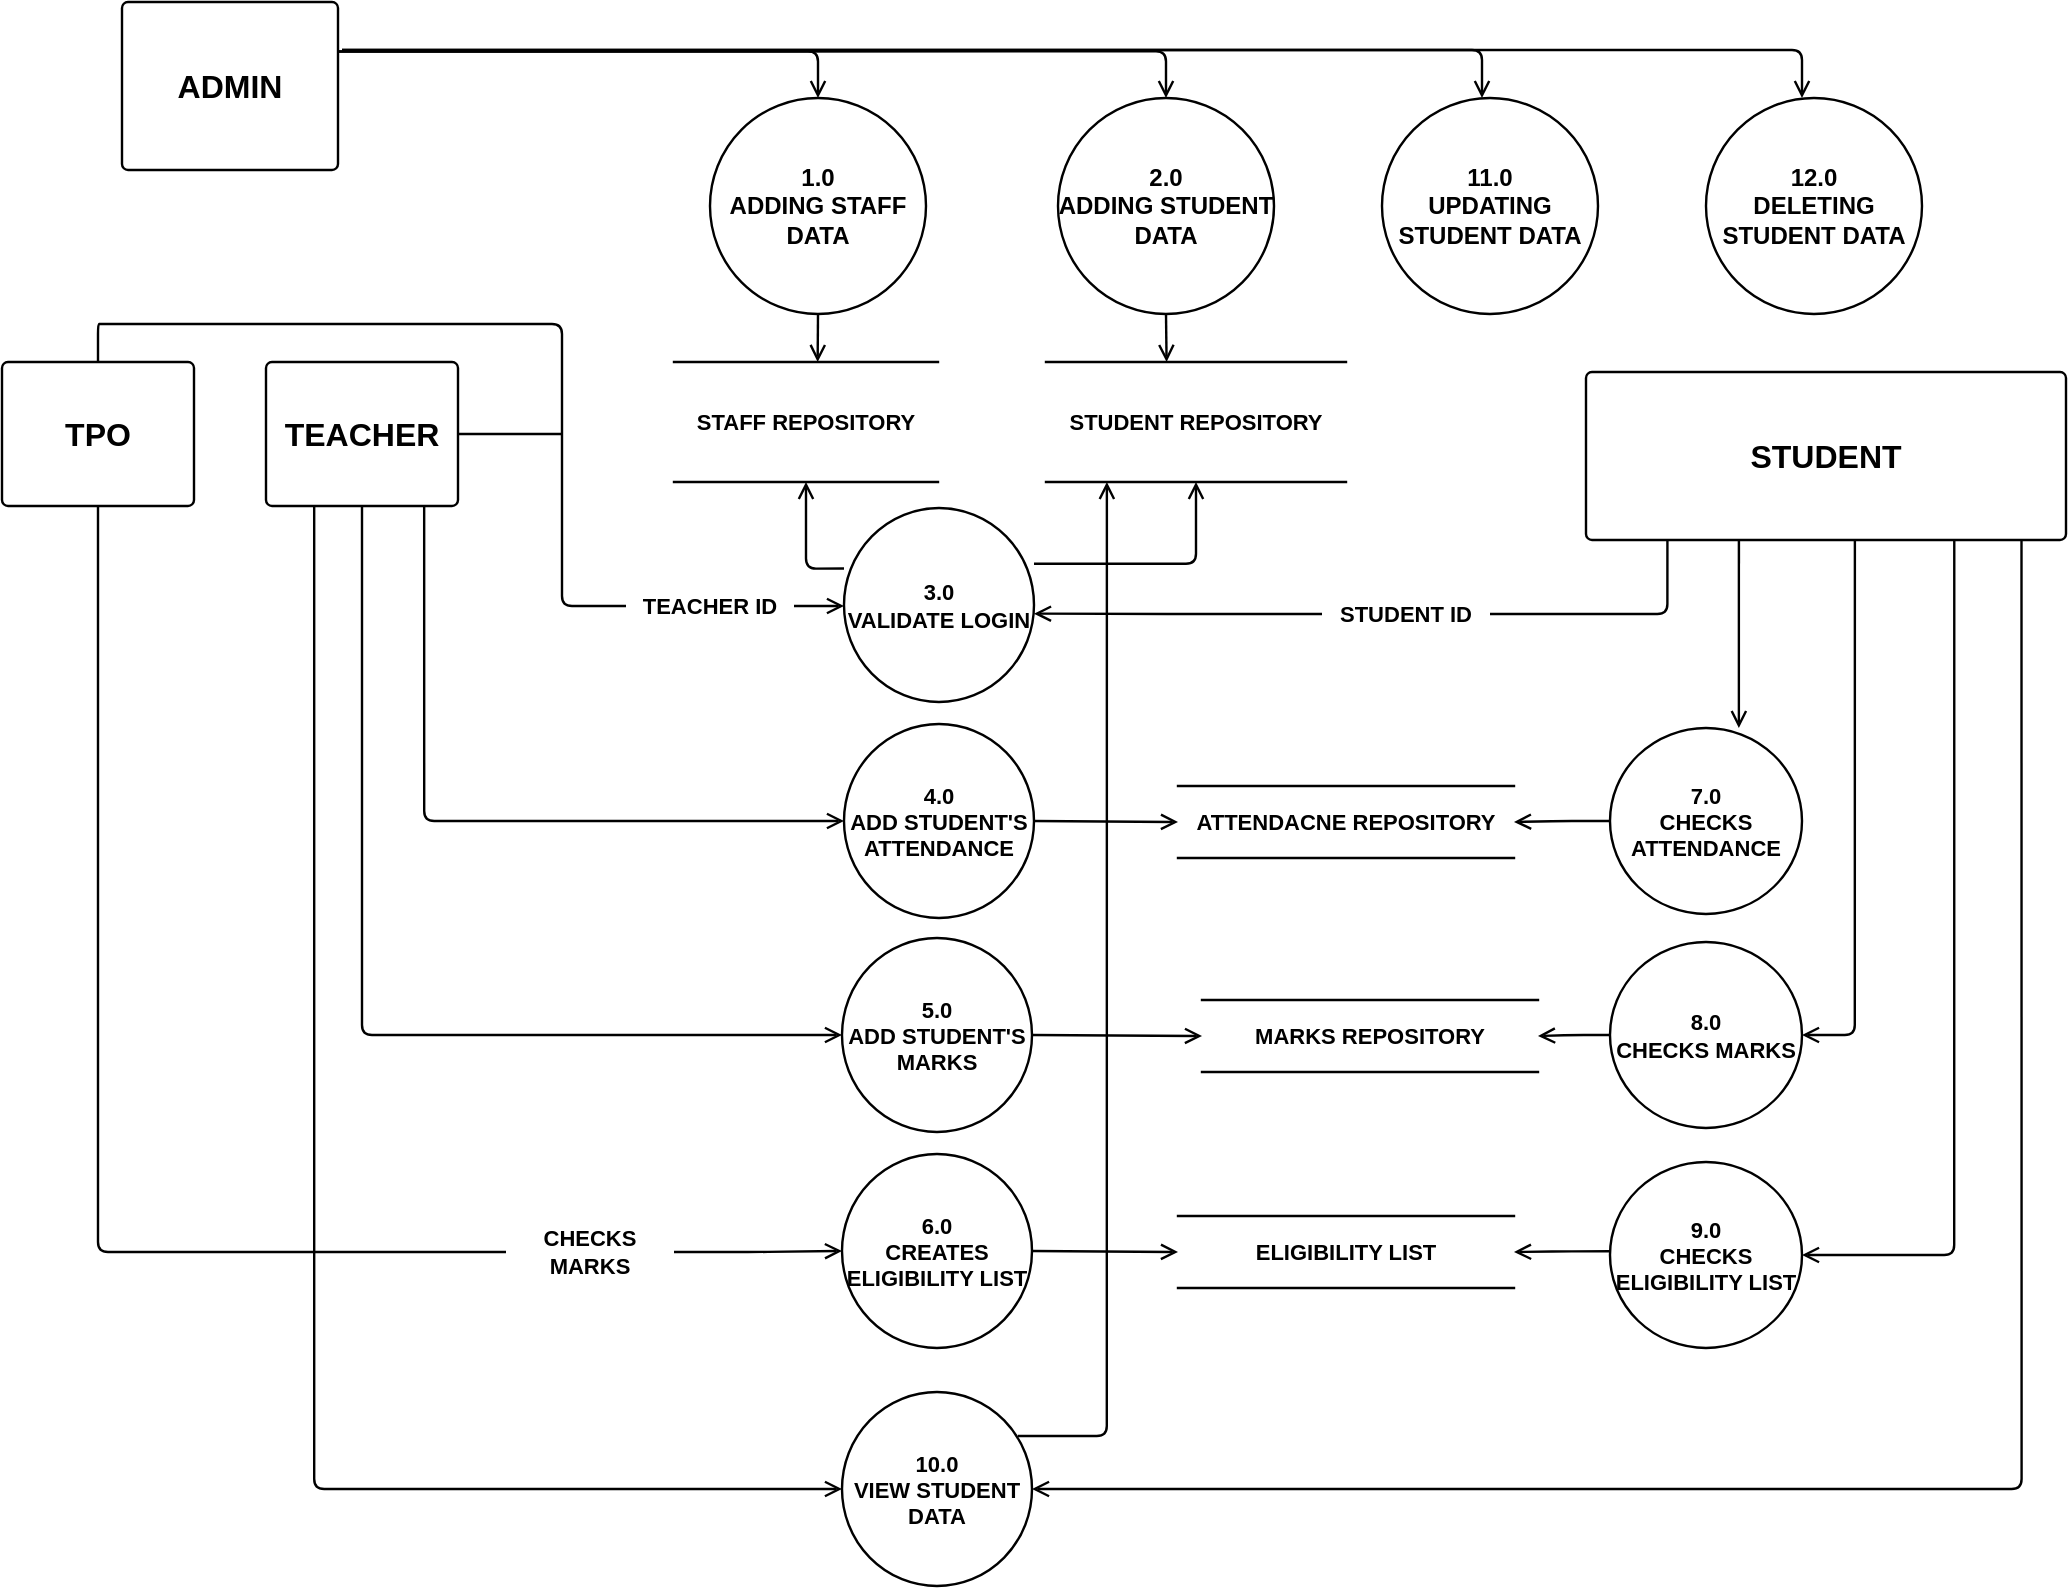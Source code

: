 <mxfile version="11.3.0" type="device" pages="1"><diagram id="_siMdD7lTHEMEEUUAY0E" name="Page-1"><mxGraphModel dx="1423" dy="822" grid="1" gridSize="10" guides="1" tooltips="1" connect="1" arrows="1" fold="1" page="1" pageScale="1" pageWidth="850" pageHeight="1100" math="0" shadow="0"><root><mxCell id="0"/><mxCell id="1" parent="0"/><mxCell id="e61yOLLKlVwNRbasVZf9-1" value="ADMIN" style="html=1;whiteSpace=wrap;;fontSize=16;fontColor=#000000;fontStyle=1;spacing=0;strokeOpacity=100;rounded=1;absoluteArcSize=1;arcSize=6;strokeWidth=1.2;" parent="1" vertex="1"><mxGeometry x="120" y="36" width="108" height="84" as="geometry"/></mxCell><mxCell id="e61yOLLKlVwNRbasVZf9-2" value="TEACHER" style="html=1;whiteSpace=wrap;;fontSize=16;fontColor=#000000;fontStyle=1;spacing=5;strokeOpacity=100;rounded=1;absoluteArcSize=1;arcSize=6;strokeWidth=1.2;" parent="1" vertex="1"><mxGeometry x="192" y="216" width="96" height="72" as="geometry"/></mxCell><mxCell id="e61yOLLKlVwNRbasVZf9-3" value="STUDENT" style="html=1;whiteSpace=wrap;;fontSize=16;fontColor=#000000;fontStyle=1;spacing=5;strokeOpacity=100;rounded=1;absoluteArcSize=1;arcSize=6;strokeWidth=1.2;" parent="1" vertex="1"><mxGeometry x="852" y="221" width="240" height="84" as="geometry"/></mxCell><mxCell id="e61yOLLKlVwNRbasVZf9-4" value="TPO" style="html=1;whiteSpace=wrap;;fontSize=16;fontColor=#000000;fontStyle=1;spacing=5;strokeOpacity=100;rounded=1;absoluteArcSize=1;arcSize=6;strokeWidth=1.2;" parent="1" vertex="1"><mxGeometry x="60" y="216" width="96" height="72" as="geometry"/></mxCell><mxCell id="e61yOLLKlVwNRbasVZf9-5" value="2.0&#10;ADDING STUDENT DATA" style="html=1;whiteSpace=wrap;shape=ellipse;fontSize=12;fontColor=#000000;fontStyle=1;spacing=0;strokeOpacity=100;rounded=1;absoluteArcSize=1;arcSize=6;strokeWidth=1.2;" parent="1" vertex="1"><mxGeometry x="588" y="84" width="108" height="108" as="geometry"/></mxCell><mxCell id="e61yOLLKlVwNRbasVZf9-6" value="1.0&#10;ADDING STAFF DATA" style="html=1;whiteSpace=wrap;shape=ellipse;fontSize=12;fontColor=#000000;fontStyle=1;spacing=0;strokeOpacity=100;rounded=1;absoluteArcSize=1;arcSize=6;strokeWidth=1.2;" parent="1" vertex="1"><mxGeometry x="414" y="84" width="108" height="108" as="geometry"/></mxCell><mxCell id="e61yOLLKlVwNRbasVZf9-7" value="" style="html=1;jettySize=18;fontSize=11;strokeWidth=1.2;rounded=1;arcSize=10;edgeStyle=orthogonalEdgeStyle;startArrow=none;endArrow=open;;exitX=1.006;exitY=0.292;exitPerimeter=1;entryX=0.5;entryY=-0.006;entryPerimeter=1;" parent="1" source="e61yOLLKlVwNRbasVZf9-1" target="e61yOLLKlVwNRbasVZf9-5" edge="1"><mxGeometry width="100" height="100" relative="1" as="geometry"/></mxCell><mxCell id="e61yOLLKlVwNRbasVZf9-8" value="" style="html=1;jettySize=18;fontSize=11;strokeWidth=1.2;rounded=1;arcSize=10;edgeStyle=orthogonalEdgeStyle;startArrow=none;endArrow=open;;exitX=1.006;exitY=0.292;exitPerimeter=1;entryX=0.5;entryY=-0.006;entryPerimeter=1;" parent="1" source="e61yOLLKlVwNRbasVZf9-1" target="e61yOLLKlVwNRbasVZf9-6" edge="1"><mxGeometry width="100" height="100" relative="1" as="geometry"/></mxCell><mxCell id="e61yOLLKlVwNRbasVZf9-9" value="3.0&#10;VALIDATE LOGIN" style="html=1;whiteSpace=wrap;shape=ellipse;fontSize=11;fontColor=#000000;fontStyle=1;spacing=0;strokeOpacity=100;rounded=1;absoluteArcSize=1;arcSize=6;strokeWidth=1.2;" parent="1" vertex="1"><mxGeometry x="481" y="289" width="95" height="97" as="geometry"/></mxCell><mxCell id="e61yOLLKlVwNRbasVZf9-10" value="4.0&#10;ADD STUDENT'S ATTENDANCE" style="html=1;whiteSpace=wrap;shape=ellipse;fontSize=11;fontColor=#000000;fontStyle=1;spacing=0;strokeOpacity=100;rounded=1;absoluteArcSize=1;arcSize=6;strokeWidth=1.2;" parent="1" vertex="1"><mxGeometry x="481" y="397" width="95" height="97" as="geometry"/></mxCell><mxCell id="e61yOLLKlVwNRbasVZf9-11" value="5.0&#10;ADD STUDENT'S MARKS" style="html=1;whiteSpace=wrap;shape=ellipse;fontSize=11;fontColor=#000000;fontStyle=1;spacing=0;strokeOpacity=100;rounded=1;absoluteArcSize=1;arcSize=6;strokeWidth=1.2;" parent="1" vertex="1"><mxGeometry x="480" y="504" width="95" height="97" as="geometry"/></mxCell><mxCell id="e61yOLLKlVwNRbasVZf9-12" value="" style="html=1;jettySize=18;fontSize=11;strokeWidth=1.2;rounded=1;arcSize=10;edgeStyle=orthogonalEdgeStyle;startArrow=none;endArrow=open;;exitX=0.5;exitY=1.006;exitPerimeter=1;entryX=0.545;entryY=-0.01;entryPerimeter=1;" parent="1" source="e61yOLLKlVwNRbasVZf9-6" target="e61yOLLKlVwNRbasVZf9-19" edge="1"><mxGeometry width="100" height="100" relative="1" as="geometry"/></mxCell><mxCell id="e61yOLLKlVwNRbasVZf9-13" value="" style="html=1;jettySize=18;fontSize=11;strokeWidth=1.2;rounded=1;arcSize=10;edgeStyle=orthogonalEdgeStyle;startArrow=none;endArrow=open;;exitX=0.5;exitY=1.006;exitPerimeter=1;entryX=0.4;entryY=-0.01;entryPerimeter=1;" parent="1" source="e61yOLLKlVwNRbasVZf9-5" target="e61yOLLKlVwNRbasVZf9-20" edge="1"><mxGeometry width="100" height="100" relative="1" as="geometry"/></mxCell><mxCell id="e61yOLLKlVwNRbasVZf9-14" value="6.0&#10;CREATES ELIGIBILITY LIST" style="html=1;whiteSpace=wrap;shape=ellipse;fontSize=11;fontColor=#000000;fontStyle=1;spacing=0;strokeOpacity=100;rounded=1;absoluteArcSize=1;arcSize=6;strokeWidth=1.2;" parent="1" vertex="1"><mxGeometry x="480" y="612" width="95" height="97" as="geometry"/></mxCell><mxCell id="e61yOLLKlVwNRbasVZf9-15" value="" style="html=1;jettySize=18;fontSize=11;strokeWidth=1.2;rounded=1;arcSize=10;edgeStyle=orthogonalEdgeStyle;startArrow=none;endArrow=open;;exitX=0.829;exitY=1.008;exitPerimeter=1;entryX=-0.006;entryY=0.5;entryPerimeter=1;" parent="1" source="e61yOLLKlVwNRbasVZf9-2" target="e61yOLLKlVwNRbasVZf9-10" edge="1"><mxGeometry width="100" height="100" relative="1" as="geometry"/></mxCell><mxCell id="e61yOLLKlVwNRbasVZf9-16" value="" style="html=1;jettySize=18;fontSize=11;strokeWidth=1.2;rounded=1;arcSize=10;edgeStyle=orthogonalEdgeStyle;startArrow=none;endArrow=open;;exitX=0.5;exitY=1.008;exitPerimeter=1;entryX=-0.006;entryY=0.5;entryPerimeter=1;" parent="1" source="e61yOLLKlVwNRbasVZf9-2" target="e61yOLLKlVwNRbasVZf9-11" edge="1"><mxGeometry width="100" height="100" relative="1" as="geometry"/></mxCell><mxCell id="e61yOLLKlVwNRbasVZf9-17" value="" style="html=1;jettySize=18;fontSize=11;strokeWidth=1.2;rounded=1;arcSize=10;edgeStyle=orthogonalEdgeStyle;startArrow=none;endArrow=none;exitX=0.5;exitY=1.008;exitPerimeter=1;entryX=0;entryY=0.5;entryPerimeter=1;" parent="1" source="e61yOLLKlVwNRbasVZf9-4" target="e61yOLLKlVwNRbasVZf9-41" edge="1"><mxGeometry width="100" height="100" relative="1" as="geometry"/></mxCell><mxCell id="e61yOLLKlVwNRbasVZf9-18" value="" style="html=1;jettySize=18;fontSize=11;strokeWidth=1.2;rounded=1;arcSize=10;edgeStyle=orthogonalEdgeStyle;startArrow=none;endArrow=none;exitX=0.5;exitY=-0.008;exitPerimeter=1;entryX=0;entryY=0.5;entryPerimeter=1;" parent="1" source="e61yOLLKlVwNRbasVZf9-4" target="e61yOLLKlVwNRbasVZf9-43" edge="1"><mxGeometry width="100" height="100" relative="1" as="geometry"><Array as="points"><mxPoint x="109" y="197"/><mxPoint x="340" y="197"/><mxPoint x="340" y="337"/></Array></mxGeometry></mxCell><mxCell id="e61yOLLKlVwNRbasVZf9-19" value="STAFF REPOSITORY" style="html=1;whiteSpace=wrap;shape=partialRectangle;right=0;left=0;fontSize=11;fontColor=#000000;fontStyle=1;spacing=0;strokeOpacity=100;rounded=1;absoluteArcSize=1;arcSize=6;strokeWidth=1.2;" parent="1" vertex="1"><mxGeometry x="396" y="216" width="132" height="60" as="geometry"/></mxCell><mxCell id="e61yOLLKlVwNRbasVZf9-20" value="STUDENT REPOSITORY" style="html=1;whiteSpace=wrap;shape=partialRectangle;right=0;left=0;fontSize=11;fontColor=#000000;fontStyle=1;spacing=0;strokeOpacity=100;rounded=1;absoluteArcSize=1;arcSize=6;strokeWidth=1.2;" parent="1" vertex="1"><mxGeometry x="582" y="216" width="150" height="60" as="geometry"/></mxCell><mxCell id="e61yOLLKlVwNRbasVZf9-21" value="ATTENDACNE REPOSITORY" style="html=1;whiteSpace=wrap;shape=partialRectangle;right=0;left=0;fontSize=11;fontColor=#000000;fontStyle=1;spacing=0;strokeOpacity=100;rounded=1;absoluteArcSize=1;arcSize=6;strokeWidth=1.2;" parent="1" vertex="1"><mxGeometry x="648" y="428" width="168" height="36" as="geometry"/></mxCell><mxCell id="e61yOLLKlVwNRbasVZf9-22" value="MARKS REPOSITORY" style="html=1;whiteSpace=wrap;shape=partialRectangle;right=0;left=0;fontSize=11;fontColor=#000000;fontStyle=1;spacing=0;strokeOpacity=100;rounded=1;absoluteArcSize=1;arcSize=6;strokeWidth=1.2;" parent="1" vertex="1"><mxGeometry x="660" y="535" width="168" height="36" as="geometry"/></mxCell><mxCell id="e61yOLLKlVwNRbasVZf9-23" value="ELIGIBILITY LIST" style="html=1;whiteSpace=wrap;shape=partialRectangle;right=0;left=0;fontSize=11;fontColor=#000000;fontStyle=1;spacing=0;strokeOpacity=100;rounded=1;absoluteArcSize=1;arcSize=6;strokeWidth=1.2;" parent="1" vertex="1"><mxGeometry x="648" y="643" width="168" height="36" as="geometry"/></mxCell><mxCell id="e61yOLLKlVwNRbasVZf9-24" value="" style="html=1;jettySize=18;fontSize=11;strokeWidth=1.2;rounded=1;arcSize=10;startArrow=none;endArrow=open;;exitX=1.006;exitY=0.5;exitPerimeter=1;entryX=0;entryY=0.5;entryPerimeter=1;elbow=vertical;" parent="1" source="e61yOLLKlVwNRbasVZf9-10" target="e61yOLLKlVwNRbasVZf9-21" edge="1"><mxGeometry width="100" height="100" relative="1" as="geometry"/></mxCell><mxCell id="e61yOLLKlVwNRbasVZf9-25" value="" style="html=1;jettySize=18;fontSize=11;strokeWidth=1.2;rounded=1;arcSize=10;startArrow=none;endArrow=open;;exitX=1.006;exitY=0.5;exitPerimeter=1;entryX=0;entryY=0.5;entryPerimeter=1;" parent="1" source="e61yOLLKlVwNRbasVZf9-11" target="e61yOLLKlVwNRbasVZf9-22" edge="1"><mxGeometry width="100" height="100" relative="1" as="geometry"/></mxCell><mxCell id="e61yOLLKlVwNRbasVZf9-26" value="" style="html=1;jettySize=18;fontSize=11;strokeWidth=1.2;rounded=1;arcSize=10;startArrow=none;endArrow=open;;exitX=1.006;exitY=0.5;exitPerimeter=1;entryX=0;entryY=0.5;entryPerimeter=1;" parent="1" source="e61yOLLKlVwNRbasVZf9-14" target="e61yOLLKlVwNRbasVZf9-23" edge="1"><mxGeometry width="100" height="100" relative="1" as="geometry"/></mxCell><mxCell id="e61yOLLKlVwNRbasVZf9-27" value="7.0&#10;CHECKS ATTENDANCE" style="html=1;whiteSpace=wrap;shape=ellipse;fontSize=11;fontColor=#000000;fontStyle=1;spacing=0;strokeOpacity=100;rounded=1;absoluteArcSize=1;arcSize=6;strokeWidth=1.2;" parent="1" vertex="1"><mxGeometry x="864" y="399" width="96" height="93" as="geometry"/></mxCell><mxCell id="e61yOLLKlVwNRbasVZf9-28" value="8.0&#10;CHECKS MARKS" style="html=1;whiteSpace=wrap;shape=ellipse;fontSize=11;fontColor=#000000;fontStyle=1;spacing=0;strokeOpacity=100;rounded=1;absoluteArcSize=1;arcSize=6;strokeWidth=1.2;" parent="1" vertex="1"><mxGeometry x="864" y="506" width="96" height="93" as="geometry"/></mxCell><mxCell id="e61yOLLKlVwNRbasVZf9-29" value="9.0&#10;CHECKS ELIGIBILITY LIST" style="html=1;whiteSpace=wrap;shape=ellipse;fontSize=11;fontColor=#000000;fontStyle=1;spacing=0;strokeOpacity=100;rounded=1;absoluteArcSize=1;arcSize=6;strokeWidth=1.2;" parent="1" vertex="1"><mxGeometry x="864" y="616" width="96" height="93" as="geometry"/></mxCell><mxCell id="e61yOLLKlVwNRbasVZf9-30" value="" style="html=1;jettySize=18;fontSize=11;strokeWidth=1.2;rounded=1;arcSize=10;edgeStyle=orthogonalEdgeStyle;startArrow=none;endArrow=open;;exitX=-0.006;exitY=0.5;exitPerimeter=1;entryX=1;entryY=0.5;entryPerimeter=1;" parent="1" source="e61yOLLKlVwNRbasVZf9-27" target="e61yOLLKlVwNRbasVZf9-21" edge="1"><mxGeometry width="100" height="100" relative="1" as="geometry"/></mxCell><mxCell id="e61yOLLKlVwNRbasVZf9-31" value="" style="html=1;jettySize=18;fontSize=11;strokeWidth=1.2;rounded=1;arcSize=10;edgeStyle=orthogonalEdgeStyle;startArrow=none;endArrow=open;;exitX=0.561;exitY=1.007;exitPerimeter=1;entryX=1.006;entryY=0.5;entryPerimeter=1;" parent="1" source="e61yOLLKlVwNRbasVZf9-3" target="e61yOLLKlVwNRbasVZf9-28" edge="1"><mxGeometry width="100" height="100" relative="1" as="geometry"/></mxCell><mxCell id="e61yOLLKlVwNRbasVZf9-32" value="" style="html=1;jettySize=18;fontSize=11;strokeWidth=1.2;rounded=1;arcSize=10;edgeStyle=orthogonalEdgeStyle;startArrow=none;endArrow=open;;exitX=-0.006;exitY=0.5;exitPerimeter=1;entryX=1;entryY=0.5;entryPerimeter=1;" parent="1" source="e61yOLLKlVwNRbasVZf9-28" target="e61yOLLKlVwNRbasVZf9-22" edge="1"><mxGeometry width="100" height="100" relative="1" as="geometry"/></mxCell><mxCell id="e61yOLLKlVwNRbasVZf9-33" value="" style="html=1;jettySize=18;fontSize=11;strokeWidth=1.2;rounded=1;arcSize=10;edgeStyle=orthogonalEdgeStyle;startArrow=none;endArrow=open;;exitX=0.771;exitY=1.007;exitPerimeter=1;entryX=1.006;entryY=0.5;entryPerimeter=1;" parent="1" source="e61yOLLKlVwNRbasVZf9-3" target="e61yOLLKlVwNRbasVZf9-29" edge="1"><mxGeometry width="100" height="100" relative="1" as="geometry"/></mxCell><mxCell id="e61yOLLKlVwNRbasVZf9-34" value="" style="html=1;jettySize=18;fontSize=11;strokeWidth=1.2;rounded=1;arcSize=10;edgeStyle=orthogonalEdgeStyle;startArrow=none;endArrow=open;;exitX=-0.006;exitY=0.48;exitPerimeter=1;entryX=1;entryY=0.5;entryPerimeter=1;" parent="1" source="e61yOLLKlVwNRbasVZf9-29" target="e61yOLLKlVwNRbasVZf9-23" edge="1"><mxGeometry width="100" height="100" relative="1" as="geometry"/></mxCell><mxCell id="e61yOLLKlVwNRbasVZf9-35" value="" style="html=1;jettySize=18;fontSize=11;strokeWidth=1.2;rounded=1;arcSize=10;edgeStyle=orthogonalEdgeStyle;startArrow=none;endArrow=open;;exitX=0.026;exitY=0.322;exitPerimeter=1;entryX=0.5;entryY=1.01;entryPerimeter=1;" parent="1" source="e61yOLLKlVwNRbasVZf9-9" target="e61yOLLKlVwNRbasVZf9-19" edge="1"><mxGeometry width="100" height="100" relative="1" as="geometry"/></mxCell><mxCell id="e61yOLLKlVwNRbasVZf9-36" value="" style="html=1;jettySize=18;fontSize=11;strokeWidth=1.2;rounded=1;arcSize=10;edgeStyle=orthogonalEdgeStyle;startArrow=none;endArrow=open;;exitX=0.966;exitY=0.302;exitPerimeter=1;entryX=0.5;entryY=1.01;entryPerimeter=1;" parent="1" source="e61yOLLKlVwNRbasVZf9-9" target="e61yOLLKlVwNRbasVZf9-20" edge="1"><mxGeometry width="100" height="100" relative="1" as="geometry"/></mxCell><mxCell id="e61yOLLKlVwNRbasVZf9-37" value="10.0&#10;VIEW STUDENT DATA" style="html=1;whiteSpace=wrap;shape=ellipse;fontSize=11;fontColor=#000000;fontStyle=1;spacing=0;strokeOpacity=100;rounded=1;absoluteArcSize=1;arcSize=6;strokeWidth=1.2;" parent="1" vertex="1"><mxGeometry x="480" y="731" width="95" height="97" as="geometry"/></mxCell><mxCell id="e61yOLLKlVwNRbasVZf9-38" value="" style="html=1;jettySize=18;fontSize=11;strokeWidth=1.2;rounded=1;arcSize=10;edgeStyle=orthogonalEdgeStyle;startArrow=none;endArrow=open;;exitX=0.247;exitY=1.008;exitPerimeter=1;entryX=-0.006;entryY=0.5;entryPerimeter=1;" parent="1" source="e61yOLLKlVwNRbasVZf9-2" target="e61yOLLKlVwNRbasVZf9-37" edge="1"><mxGeometry width="100" height="100" relative="1" as="geometry"/></mxCell><mxCell id="e61yOLLKlVwNRbasVZf9-39" value="" style="html=1;jettySize=18;fontSize=11;strokeWidth=1.2;rounded=1;arcSize=10;edgeStyle=orthogonalEdgeStyle;startArrow=none;endArrow=open;;exitX=0.925;exitY=0.227;exitPerimeter=0;entryX=0.197;entryY=1.01;entryPerimeter=1;exitDx=0;exitDy=0;" parent="1" source="e61yOLLKlVwNRbasVZf9-37" target="e61yOLLKlVwNRbasVZf9-20" edge="1"><mxGeometry width="100" height="100" relative="1" as="geometry"/></mxCell><mxCell id="e61yOLLKlVwNRbasVZf9-40" value="" style="html=1;jettySize=18;fontSize=11;strokeWidth=1.2;rounded=1;arcSize=10;edgeStyle=orthogonalEdgeStyle;startArrow=none;endArrow=open;;exitX=0.316;exitY=1.007;exitPerimeter=1;entryX=0.664;entryY=0.021;entryPerimeter=1;" parent="1" source="e61yOLLKlVwNRbasVZf9-3" target="e61yOLLKlVwNRbasVZf9-27" edge="1"><mxGeometry width="100" height="100" relative="1" as="geometry"/></mxCell><mxCell id="e61yOLLKlVwNRbasVZf9-41" value="CHECKS MARKS" style="html=1;whiteSpace=wrap;;fontSize=11;fontColor=#000000;fontStyle=1;spacing=5;strokeOpacity=0;fillOpacity=0;rounded=1;absoluteArcSize=1;arcSize=6;fillColor=#ffffff;strokeWidth=1.2;" parent="1" vertex="1"><mxGeometry x="312" y="643" width="84" height="36" as="geometry"/></mxCell><mxCell id="e61yOLLKlVwNRbasVZf9-42" value="" style="html=1;jettySize=18;fontSize=11;strokeWidth=1.2;rounded=1;arcSize=10;edgeStyle=orthogonalEdgeStyle;startArrow=none;endArrow=open;;exitX=1;exitY=0.5;exitPerimeter=1;entryX=-0.006;entryY=0.5;entryPerimeter=1;" parent="1" source="e61yOLLKlVwNRbasVZf9-41" target="e61yOLLKlVwNRbasVZf9-14" edge="1"><mxGeometry width="100" height="100" relative="1" as="geometry"/></mxCell><mxCell id="e61yOLLKlVwNRbasVZf9-43" value="TEACHER ID" style="html=1;whiteSpace=wrap;;fontSize=11;fontColor=#000000;fontStyle=1;spacing=5;strokeOpacity=0;fillOpacity=0;rounded=1;absoluteArcSize=1;arcSize=6;fillColor=#ffffff;strokeWidth=1.2;" parent="1" vertex="1"><mxGeometry x="372" y="320" width="84" height="36" as="geometry"/></mxCell><mxCell id="e61yOLLKlVwNRbasVZf9-44" value="STUDENT ID" style="html=1;whiteSpace=wrap;;fontSize=11;fontColor=#000000;fontStyle=1;spacing=5;strokeOpacity=0;fillOpacity=0;rounded=1;absoluteArcSize=1;arcSize=6;fillColor=#ffffff;strokeWidth=1.2;" parent="1" vertex="1"><mxGeometry x="720" y="324" width="84" height="36" as="geometry"/></mxCell><mxCell id="e61yOLLKlVwNRbasVZf9-45" value="" style="html=1;jettySize=18;fontSize=11;strokeWidth=1.2;rounded=1;arcSize=10;edgeStyle=orthogonalEdgeStyle;startArrow=none;endArrow=open;;exitX=0;exitY=0.5;exitPerimeter=1;entryX=1.004;entryY=0.545;entryPerimeter=1;" parent="1" source="e61yOLLKlVwNRbasVZf9-44" target="e61yOLLKlVwNRbasVZf9-9" edge="1"><mxGeometry width="100" height="100" relative="1" as="geometry"/></mxCell><mxCell id="e61yOLLKlVwNRbasVZf9-46" value="" style="html=1;jettySize=18;fontSize=11;strokeWidth=1.2;rounded=1;arcSize=10;edgeStyle=orthogonalEdgeStyle;startArrow=none;endArrow=open;;exitX=1;exitY=0.5;exitPerimeter=1;entryX=-0.006;entryY=0.5;entryPerimeter=1;" parent="1" source="e61yOLLKlVwNRbasVZf9-43" target="e61yOLLKlVwNRbasVZf9-9" edge="1"><mxGeometry width="100" height="100" relative="1" as="geometry"/></mxCell><mxCell id="e61yOLLKlVwNRbasVZf9-47" value="" style="html=1;jettySize=18;fontSize=11;strokeWidth=1.2;rounded=1;arcSize=10;edgeStyle=orthogonalEdgeStyle;startArrow=none;endArrow=none;exitX=1.006;exitY=0.5;exitPerimeter=1;" parent="1" source="e61yOLLKlVwNRbasVZf9-2" edge="1"><mxGeometry width="100" height="100" relative="1" as="geometry"><mxPoint x="340" y="252" as="targetPoint"/></mxGeometry></mxCell><mxCell id="e61yOLLKlVwNRbasVZf9-48" value="" style="html=1;jettySize=18;fontSize=11;strokeWidth=1.2;rounded=1;arcSize=10;edgeStyle=orthogonalEdgeStyle;startArrow=none;endArrow=none;exitX=0.165;exitY=1.007;exitPerimeter=1;entryX=1;entryY=0.5;entryPerimeter=1;" parent="1" source="e61yOLLKlVwNRbasVZf9-3" target="e61yOLLKlVwNRbasVZf9-44" edge="1"><mxGeometry width="100" height="100" relative="1" as="geometry"/></mxCell><mxCell id="e61yOLLKlVwNRbasVZf9-49" value="" style="html=1;jettySize=18;fontSize=11;strokeWidth=1.2;rounded=1;arcSize=10;edgeStyle=orthogonalEdgeStyle;startArrow=none;endArrow=open;;exitX=0.913;exitY=1.007;exitPerimeter=1;entryX=1.006;entryY=0.5;entryPerimeter=1;" parent="1" source="e61yOLLKlVwNRbasVZf9-3" target="e61yOLLKlVwNRbasVZf9-37" edge="1"><mxGeometry width="100" height="100" relative="1" as="geometry"/></mxCell><mxCell id="DBOGrk-iuoVxfQofnCL5-1" value="11.0&lt;br&gt;UPDATING STUDENT DATA" style="html=1;whiteSpace=wrap;shape=ellipse;fontSize=12;fontColor=#000000;fontStyle=1;spacing=0;strokeOpacity=100;rounded=1;absoluteArcSize=1;arcSize=6;strokeWidth=1.2;" vertex="1" parent="1"><mxGeometry x="750" y="84" width="108" height="108" as="geometry"/></mxCell><mxCell id="DBOGrk-iuoVxfQofnCL5-2" value="12.0&lt;br&gt;DELETING STUDENT DATA" style="html=1;whiteSpace=wrap;shape=ellipse;fontSize=12;fontColor=#000000;fontStyle=1;spacing=0;strokeOpacity=100;rounded=1;absoluteArcSize=1;arcSize=6;strokeWidth=1.2;" vertex="1" parent="1"><mxGeometry x="912" y="84" width="108" height="108" as="geometry"/></mxCell><mxCell id="DBOGrk-iuoVxfQofnCL5-5" value="" style="html=1;jettySize=18;fontSize=11;strokeWidth=1.2;rounded=1;arcSize=10;edgeStyle=orthogonalEdgeStyle;startArrow=none;endArrow=open;;" edge="1" parent="1" target="DBOGrk-iuoVxfQofnCL5-1"><mxGeometry width="100" height="100" relative="1" as="geometry"><mxPoint x="230" y="60" as="sourcePoint"/><mxPoint x="652.048" y="94.048" as="targetPoint"/><Array as="points"><mxPoint x="800" y="60"/></Array></mxGeometry></mxCell><mxCell id="DBOGrk-iuoVxfQofnCL5-6" value="" style="html=1;jettySize=18;fontSize=11;strokeWidth=1.2;rounded=1;arcSize=10;edgeStyle=orthogonalEdgeStyle;startArrow=none;endArrow=open;;" edge="1" parent="1" target="DBOGrk-iuoVxfQofnCL5-2"><mxGeometry width="100" height="100" relative="1" as="geometry"><mxPoint x="230" y="60" as="sourcePoint"/><mxPoint x="960" y="90" as="targetPoint"/><Array as="points"><mxPoint x="960" y="60"/></Array></mxGeometry></mxCell></root></mxGraphModel></diagram></mxfile>
